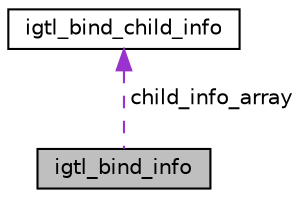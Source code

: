 digraph "igtl_bind_info"
{
  edge [fontname="Helvetica",fontsize="10",labelfontname="Helvetica",labelfontsize="10"];
  node [fontname="Helvetica",fontsize="10",shape=record];
  Node1 [label="igtl_bind_info",height=0.2,width=0.4,color="black", fillcolor="grey75", style="filled", fontcolor="black"];
  Node2 -> Node1 [dir="back",color="darkorchid3",fontsize="10",style="dashed",label=" child_info_array" ,fontname="Helvetica"];
  Node2 [label="igtl_bind_child_info",height=0.2,width=0.4,color="black", fillcolor="white", style="filled",URL="$structigtl__bind__child__info.html"];
}
